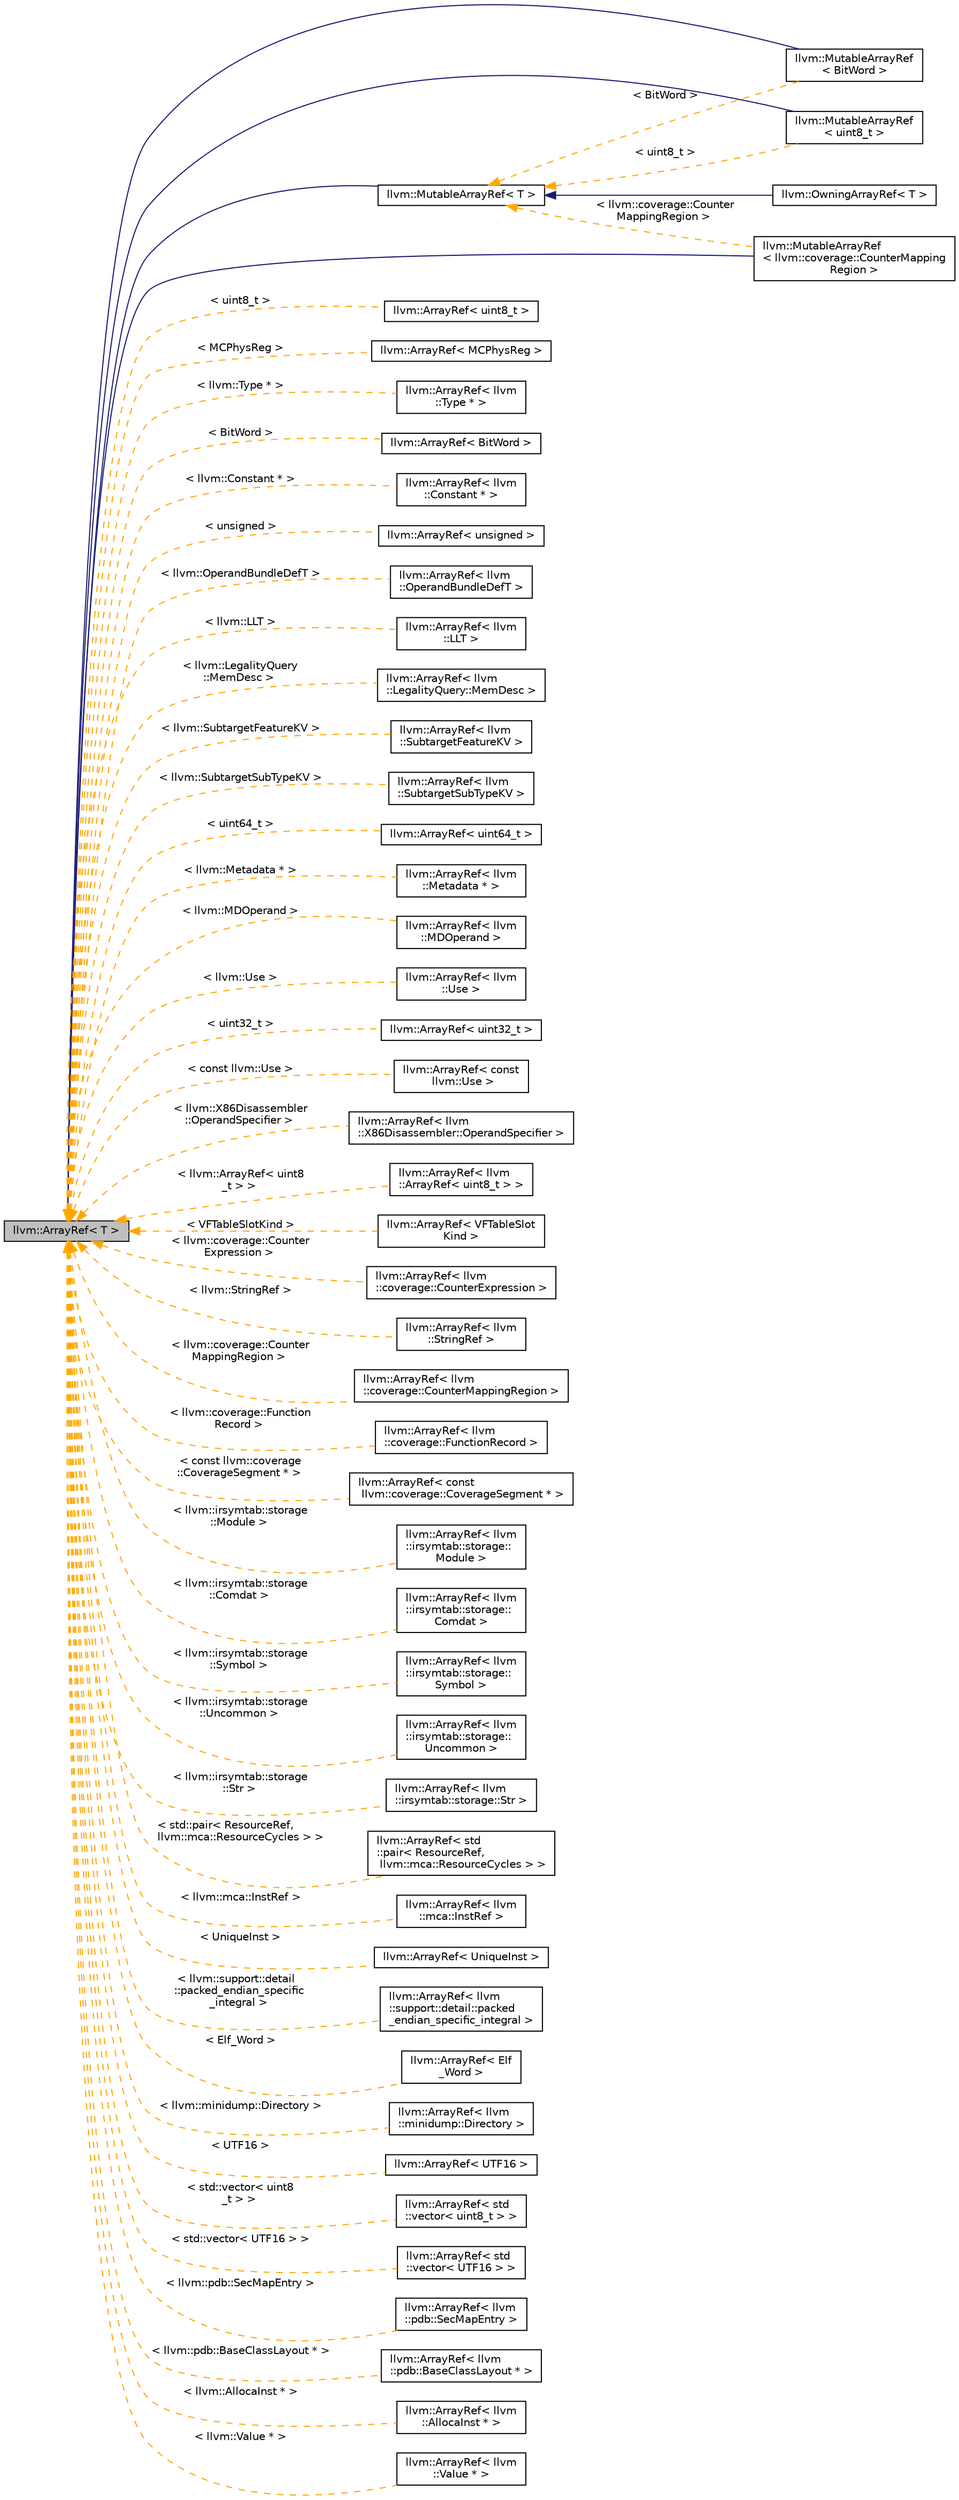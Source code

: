 digraph "llvm::ArrayRef&lt; T &gt;"
{
 // LATEX_PDF_SIZE
  bgcolor="transparent";
  edge [fontname="Helvetica",fontsize="10",labelfontname="Helvetica",labelfontsize="10"];
  node [fontname="Helvetica",fontsize="10",shape="box"];
  rankdir="LR";
  Node1 [label="llvm::ArrayRef\< T \>",height=0.2,width=0.4,color="black", fillcolor="grey75", style="filled", fontcolor="black",tooltip="ArrayRef - Represent a constant reference to an array (0 or more elements consecutively in memory),..."];
  Node1 -> Node2 [dir="back",color="midnightblue",fontsize="10",style="solid",fontname="Helvetica"];
  Node2 [label="llvm::MutableArrayRef\l\< BitWord \>",height=0.2,width=0.4,color="black",URL="$classllvm_1_1MutableArrayRef.html",tooltip=" "];
  Node1 -> Node3 [dir="back",color="midnightblue",fontsize="10",style="solid",fontname="Helvetica"];
  Node3 [label="llvm::MutableArrayRef\l\< uint8_t \>",height=0.2,width=0.4,color="black",URL="$classllvm_1_1MutableArrayRef.html",tooltip=" "];
  Node1 -> Node4 [dir="back",color="midnightblue",fontsize="10",style="solid",fontname="Helvetica"];
  Node4 [label="llvm::MutableArrayRef\l\< llvm::coverage::CounterMapping\lRegion \>",height=0.2,width=0.4,color="black",URL="$classllvm_1_1MutableArrayRef.html",tooltip=" "];
  Node1 -> Node5 [dir="back",color="midnightblue",fontsize="10",style="solid",fontname="Helvetica"];
  Node5 [label="llvm::MutableArrayRef\< T \>",height=0.2,width=0.4,color="black",URL="$classllvm_1_1MutableArrayRef.html",tooltip="MutableArrayRef - Represent a mutable reference to an array (0 or more elements consecutively in memo..."];
  Node5 -> Node6 [dir="back",color="midnightblue",fontsize="10",style="solid",fontname="Helvetica"];
  Node6 [label="llvm::OwningArrayRef\< T \>",height=0.2,width=0.4,color="black",URL="$classllvm_1_1OwningArrayRef.html",tooltip="This is a MutableArrayRef that owns its array."];
  Node5 -> Node2 [dir="back",color="orange",fontsize="10",style="dashed",label=" \< BitWord \>" ,fontname="Helvetica"];
  Node5 -> Node3 [dir="back",color="orange",fontsize="10",style="dashed",label=" \< uint8_t \>" ,fontname="Helvetica"];
  Node5 -> Node4 [dir="back",color="orange",fontsize="10",style="dashed",label=" \< llvm::coverage::Counter\lMappingRegion \>" ,fontname="Helvetica"];
  Node1 -> Node7 [dir="back",color="orange",fontsize="10",style="dashed",label=" \< uint8_t \>" ,fontname="Helvetica"];
  Node7 [label="llvm::ArrayRef\< uint8_t \>",height=0.2,width=0.4,color="black",URL="$classllvm_1_1ArrayRef.html",tooltip=" "];
  Node1 -> Node8 [dir="back",color="orange",fontsize="10",style="dashed",label=" \< MCPhysReg \>" ,fontname="Helvetica"];
  Node8 [label="llvm::ArrayRef\< MCPhysReg \>",height=0.2,width=0.4,color="black",URL="$classllvm_1_1ArrayRef.html",tooltip=" "];
  Node1 -> Node9 [dir="back",color="orange",fontsize="10",style="dashed",label=" \< llvm::Type * \>" ,fontname="Helvetica"];
  Node9 [label="llvm::ArrayRef\< llvm\l::Type * \>",height=0.2,width=0.4,color="black",URL="$classllvm_1_1ArrayRef.html",tooltip=" "];
  Node1 -> Node10 [dir="back",color="orange",fontsize="10",style="dashed",label=" \< BitWord \>" ,fontname="Helvetica"];
  Node10 [label="llvm::ArrayRef\< BitWord \>",height=0.2,width=0.4,color="black",URL="$classllvm_1_1ArrayRef.html",tooltip=" "];
  Node1 -> Node11 [dir="back",color="orange",fontsize="10",style="dashed",label=" \< llvm::Constant * \>" ,fontname="Helvetica"];
  Node11 [label="llvm::ArrayRef\< llvm\l::Constant * \>",height=0.2,width=0.4,color="black",URL="$classllvm_1_1ArrayRef.html",tooltip=" "];
  Node1 -> Node12 [dir="back",color="orange",fontsize="10",style="dashed",label=" \< unsigned \>" ,fontname="Helvetica"];
  Node12 [label="llvm::ArrayRef\< unsigned \>",height=0.2,width=0.4,color="black",URL="$classllvm_1_1ArrayRef.html",tooltip=" "];
  Node1 -> Node13 [dir="back",color="orange",fontsize="10",style="dashed",label=" \< llvm::OperandBundleDefT \>" ,fontname="Helvetica"];
  Node13 [label="llvm::ArrayRef\< llvm\l::OperandBundleDefT \>",height=0.2,width=0.4,color="black",URL="$classllvm_1_1ArrayRef.html",tooltip=" "];
  Node1 -> Node14 [dir="back",color="orange",fontsize="10",style="dashed",label=" \< llvm::LLT \>" ,fontname="Helvetica"];
  Node14 [label="llvm::ArrayRef\< llvm\l::LLT \>",height=0.2,width=0.4,color="black",URL="$classllvm_1_1ArrayRef.html",tooltip=" "];
  Node1 -> Node15 [dir="back",color="orange",fontsize="10",style="dashed",label=" \< llvm::LegalityQuery\l::MemDesc \>" ,fontname="Helvetica"];
  Node15 [label="llvm::ArrayRef\< llvm\l::LegalityQuery::MemDesc \>",height=0.2,width=0.4,color="black",URL="$classllvm_1_1ArrayRef.html",tooltip=" "];
  Node1 -> Node16 [dir="back",color="orange",fontsize="10",style="dashed",label=" \< llvm::SubtargetFeatureKV \>" ,fontname="Helvetica"];
  Node16 [label="llvm::ArrayRef\< llvm\l::SubtargetFeatureKV \>",height=0.2,width=0.4,color="black",URL="$classllvm_1_1ArrayRef.html",tooltip=" "];
  Node1 -> Node17 [dir="back",color="orange",fontsize="10",style="dashed",label=" \< llvm::SubtargetSubTypeKV \>" ,fontname="Helvetica"];
  Node17 [label="llvm::ArrayRef\< llvm\l::SubtargetSubTypeKV \>",height=0.2,width=0.4,color="black",URL="$classllvm_1_1ArrayRef.html",tooltip=" "];
  Node1 -> Node18 [dir="back",color="orange",fontsize="10",style="dashed",label=" \< uint64_t \>" ,fontname="Helvetica"];
  Node18 [label="llvm::ArrayRef\< uint64_t \>",height=0.2,width=0.4,color="black",URL="$classllvm_1_1ArrayRef.html",tooltip=" "];
  Node1 -> Node19 [dir="back",color="orange",fontsize="10",style="dashed",label=" \< llvm::Metadata * \>" ,fontname="Helvetica"];
  Node19 [label="llvm::ArrayRef\< llvm\l::Metadata * \>",height=0.2,width=0.4,color="black",URL="$classllvm_1_1ArrayRef.html",tooltip=" "];
  Node1 -> Node20 [dir="back",color="orange",fontsize="10",style="dashed",label=" \< llvm::MDOperand \>" ,fontname="Helvetica"];
  Node20 [label="llvm::ArrayRef\< llvm\l::MDOperand \>",height=0.2,width=0.4,color="black",URL="$classllvm_1_1ArrayRef.html",tooltip=" "];
  Node1 -> Node21 [dir="back",color="orange",fontsize="10",style="dashed",label=" \< llvm::Use \>" ,fontname="Helvetica"];
  Node21 [label="llvm::ArrayRef\< llvm\l::Use \>",height=0.2,width=0.4,color="black",URL="$classllvm_1_1ArrayRef.html",tooltip=" "];
  Node1 -> Node22 [dir="back",color="orange",fontsize="10",style="dashed",label=" \< uint32_t \>" ,fontname="Helvetica"];
  Node22 [label="llvm::ArrayRef\< uint32_t \>",height=0.2,width=0.4,color="black",URL="$classllvm_1_1ArrayRef.html",tooltip=" "];
  Node1 -> Node23 [dir="back",color="orange",fontsize="10",style="dashed",label=" \< const llvm::Use \>" ,fontname="Helvetica"];
  Node23 [label="llvm::ArrayRef\< const\l llvm::Use \>",height=0.2,width=0.4,color="black",URL="$classllvm_1_1ArrayRef.html",tooltip=" "];
  Node1 -> Node24 [dir="back",color="orange",fontsize="10",style="dashed",label=" \< llvm::X86Disassembler\l::OperandSpecifier \>" ,fontname="Helvetica"];
  Node24 [label="llvm::ArrayRef\< llvm\l::X86Disassembler::OperandSpecifier \>",height=0.2,width=0.4,color="black",URL="$classllvm_1_1ArrayRef.html",tooltip=" "];
  Node1 -> Node25 [dir="back",color="orange",fontsize="10",style="dashed",label=" \< llvm::ArrayRef\< uint8\l_t \> \>" ,fontname="Helvetica"];
  Node25 [label="llvm::ArrayRef\< llvm\l::ArrayRef\< uint8_t \> \>",height=0.2,width=0.4,color="black",URL="$classllvm_1_1ArrayRef.html",tooltip=" "];
  Node1 -> Node26 [dir="back",color="orange",fontsize="10",style="dashed",label=" \< VFTableSlotKind \>" ,fontname="Helvetica"];
  Node26 [label="llvm::ArrayRef\< VFTableSlot\lKind \>",height=0.2,width=0.4,color="black",URL="$classllvm_1_1ArrayRef.html",tooltip=" "];
  Node1 -> Node27 [dir="back",color="orange",fontsize="10",style="dashed",label=" \< llvm::coverage::Counter\lExpression \>" ,fontname="Helvetica"];
  Node27 [label="llvm::ArrayRef\< llvm\l::coverage::CounterExpression \>",height=0.2,width=0.4,color="black",URL="$classllvm_1_1ArrayRef.html",tooltip=" "];
  Node1 -> Node28 [dir="back",color="orange",fontsize="10",style="dashed",label=" \< llvm::StringRef \>" ,fontname="Helvetica"];
  Node28 [label="llvm::ArrayRef\< llvm\l::StringRef \>",height=0.2,width=0.4,color="black",URL="$classllvm_1_1ArrayRef.html",tooltip=" "];
  Node1 -> Node29 [dir="back",color="orange",fontsize="10",style="dashed",label=" \< llvm::coverage::Counter\lMappingRegion \>" ,fontname="Helvetica"];
  Node29 [label="llvm::ArrayRef\< llvm\l::coverage::CounterMappingRegion \>",height=0.2,width=0.4,color="black",URL="$classllvm_1_1ArrayRef.html",tooltip=" "];
  Node1 -> Node30 [dir="back",color="orange",fontsize="10",style="dashed",label=" \< llvm::coverage::Function\lRecord \>" ,fontname="Helvetica"];
  Node30 [label="llvm::ArrayRef\< llvm\l::coverage::FunctionRecord \>",height=0.2,width=0.4,color="black",URL="$classllvm_1_1ArrayRef.html",tooltip=" "];
  Node1 -> Node31 [dir="back",color="orange",fontsize="10",style="dashed",label=" \< const llvm::coverage\l::CoverageSegment * \>" ,fontname="Helvetica"];
  Node31 [label="llvm::ArrayRef\< const\l llvm::coverage::CoverageSegment * \>",height=0.2,width=0.4,color="black",URL="$classllvm_1_1ArrayRef.html",tooltip=" "];
  Node1 -> Node32 [dir="back",color="orange",fontsize="10",style="dashed",label=" \< llvm::irsymtab::storage\l::Module \>" ,fontname="Helvetica"];
  Node32 [label="llvm::ArrayRef\< llvm\l::irsymtab::storage::\lModule \>",height=0.2,width=0.4,color="black",URL="$classllvm_1_1ArrayRef.html",tooltip=" "];
  Node1 -> Node33 [dir="back",color="orange",fontsize="10",style="dashed",label=" \< llvm::irsymtab::storage\l::Comdat \>" ,fontname="Helvetica"];
  Node33 [label="llvm::ArrayRef\< llvm\l::irsymtab::storage::\lComdat \>",height=0.2,width=0.4,color="black",URL="$classllvm_1_1ArrayRef.html",tooltip=" "];
  Node1 -> Node34 [dir="back",color="orange",fontsize="10",style="dashed",label=" \< llvm::irsymtab::storage\l::Symbol \>" ,fontname="Helvetica"];
  Node34 [label="llvm::ArrayRef\< llvm\l::irsymtab::storage::\lSymbol \>",height=0.2,width=0.4,color="black",URL="$classllvm_1_1ArrayRef.html",tooltip=" "];
  Node1 -> Node35 [dir="back",color="orange",fontsize="10",style="dashed",label=" \< llvm::irsymtab::storage\l::Uncommon \>" ,fontname="Helvetica"];
  Node35 [label="llvm::ArrayRef\< llvm\l::irsymtab::storage::\lUncommon \>",height=0.2,width=0.4,color="black",URL="$classllvm_1_1ArrayRef.html",tooltip=" "];
  Node1 -> Node36 [dir="back",color="orange",fontsize="10",style="dashed",label=" \< llvm::irsymtab::storage\l::Str \>" ,fontname="Helvetica"];
  Node36 [label="llvm::ArrayRef\< llvm\l::irsymtab::storage::Str \>",height=0.2,width=0.4,color="black",URL="$classllvm_1_1ArrayRef.html",tooltip=" "];
  Node1 -> Node37 [dir="back",color="orange",fontsize="10",style="dashed",label=" \< std::pair\< ResourceRef,\l llvm::mca::ResourceCycles \> \>" ,fontname="Helvetica"];
  Node37 [label="llvm::ArrayRef\< std\l::pair\< ResourceRef,\l llvm::mca::ResourceCycles \> \>",height=0.2,width=0.4,color="black",URL="$classllvm_1_1ArrayRef.html",tooltip=" "];
  Node1 -> Node38 [dir="back",color="orange",fontsize="10",style="dashed",label=" \< llvm::mca::InstRef \>" ,fontname="Helvetica"];
  Node38 [label="llvm::ArrayRef\< llvm\l::mca::InstRef \>",height=0.2,width=0.4,color="black",URL="$classllvm_1_1ArrayRef.html",tooltip=" "];
  Node1 -> Node39 [dir="back",color="orange",fontsize="10",style="dashed",label=" \< UniqueInst \>" ,fontname="Helvetica"];
  Node39 [label="llvm::ArrayRef\< UniqueInst \>",height=0.2,width=0.4,color="black",URL="$classllvm_1_1ArrayRef.html",tooltip=" "];
  Node1 -> Node40 [dir="back",color="orange",fontsize="10",style="dashed",label=" \< llvm::support::detail\l::packed_endian_specific\l_integral \>" ,fontname="Helvetica"];
  Node40 [label="llvm::ArrayRef\< llvm\l::support::detail::packed\l_endian_specific_integral \>",height=0.2,width=0.4,color="black",URL="$classllvm_1_1ArrayRef.html",tooltip=" "];
  Node1 -> Node41 [dir="back",color="orange",fontsize="10",style="dashed",label=" \< Elf_Word \>" ,fontname="Helvetica"];
  Node41 [label="llvm::ArrayRef\< Elf\l_Word \>",height=0.2,width=0.4,color="black",URL="$classllvm_1_1ArrayRef.html",tooltip=" "];
  Node1 -> Node42 [dir="back",color="orange",fontsize="10",style="dashed",label=" \< llvm::minidump::Directory \>" ,fontname="Helvetica"];
  Node42 [label="llvm::ArrayRef\< llvm\l::minidump::Directory \>",height=0.2,width=0.4,color="black",URL="$classllvm_1_1ArrayRef.html",tooltip=" "];
  Node1 -> Node43 [dir="back",color="orange",fontsize="10",style="dashed",label=" \< UTF16 \>" ,fontname="Helvetica"];
  Node43 [label="llvm::ArrayRef\< UTF16 \>",height=0.2,width=0.4,color="black",URL="$classllvm_1_1ArrayRef.html",tooltip=" "];
  Node1 -> Node44 [dir="back",color="orange",fontsize="10",style="dashed",label=" \< std::vector\< uint8\l_t \> \>" ,fontname="Helvetica"];
  Node44 [label="llvm::ArrayRef\< std\l::vector\< uint8_t \> \>",height=0.2,width=0.4,color="black",URL="$classllvm_1_1ArrayRef.html",tooltip=" "];
  Node1 -> Node45 [dir="back",color="orange",fontsize="10",style="dashed",label=" \< std::vector\< UTF16 \> \>" ,fontname="Helvetica"];
  Node45 [label="llvm::ArrayRef\< std\l::vector\< UTF16 \> \>",height=0.2,width=0.4,color="black",URL="$classllvm_1_1ArrayRef.html",tooltip=" "];
  Node1 -> Node46 [dir="back",color="orange",fontsize="10",style="dashed",label=" \< llvm::pdb::SecMapEntry \>" ,fontname="Helvetica"];
  Node46 [label="llvm::ArrayRef\< llvm\l::pdb::SecMapEntry \>",height=0.2,width=0.4,color="black",URL="$classllvm_1_1ArrayRef.html",tooltip=" "];
  Node1 -> Node47 [dir="back",color="orange",fontsize="10",style="dashed",label=" \< llvm::pdb::BaseClassLayout * \>" ,fontname="Helvetica"];
  Node47 [label="llvm::ArrayRef\< llvm\l::pdb::BaseClassLayout * \>",height=0.2,width=0.4,color="black",URL="$classllvm_1_1ArrayRef.html",tooltip=" "];
  Node1 -> Node48 [dir="back",color="orange",fontsize="10",style="dashed",label=" \< llvm::AllocaInst * \>" ,fontname="Helvetica"];
  Node48 [label="llvm::ArrayRef\< llvm\l::AllocaInst * \>",height=0.2,width=0.4,color="black",URL="$classllvm_1_1ArrayRef.html",tooltip=" "];
  Node1 -> Node49 [dir="back",color="orange",fontsize="10",style="dashed",label=" \< llvm::Value * \>" ,fontname="Helvetica"];
  Node49 [label="llvm::ArrayRef\< llvm\l::Value * \>",height=0.2,width=0.4,color="black",URL="$classllvm_1_1ArrayRef.html",tooltip=" "];
}
